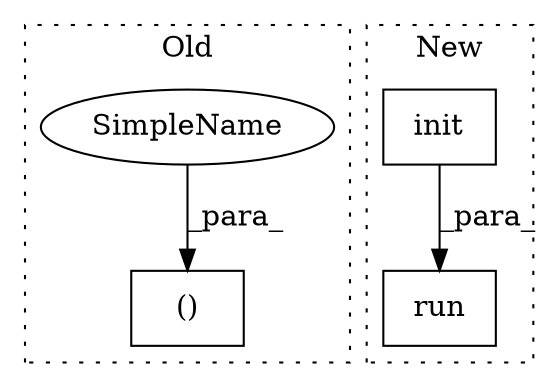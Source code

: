 digraph G {
subgraph cluster0 {
1 [label="()" a="106" s="9963" l="57" shape="box"];
4 [label="SimpleName" a="42" s="9991" l="1" shape="ellipse"];
label = "Old";
style="dotted";
}
subgraph cluster1 {
2 [label="init" a="32" s="8886" l="6" shape="box"];
3 [label="run" a="32" s="8861,8892" l="4,1" shape="box"];
label = "New";
style="dotted";
}
2 -> 3 [label="_para_"];
4 -> 1 [label="_para_"];
}